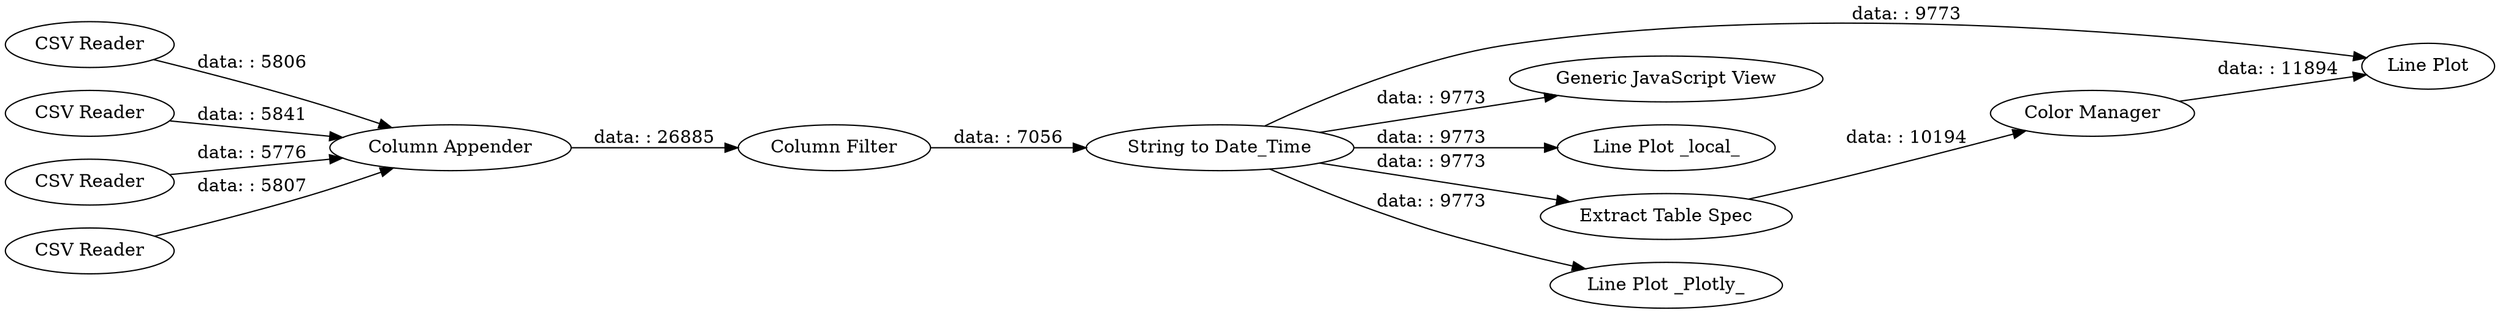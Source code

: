 digraph {
	"-3872764805620060108_18" [label="Line Plot"]
	"-3872764805620060108_20" [label="Color Manager"]
	"-3872764805620060108_22" [label="Generic JavaScript View"]
	"-3872764805620060108_21" [label="Line Plot _local_"]
	"-3872764805620060108_15" [label="Column Appender"]
	"-3872764805620060108_8" [label="CSV Reader"]
	"-3872764805620060108_10" [label="CSV Reader"]
	"-3872764805620060108_11" [label="CSV Reader"]
	"-3872764805620060108_19" [label="Extract Table Spec"]
	"-3872764805620060108_2" [label="Line Plot _Plotly_"]
	"-3872764805620060108_9" [label="CSV Reader"]
	"-3872764805620060108_17" [label="String to Date_Time"]
	"-3872764805620060108_16" [label="Column Filter"]
	"-3872764805620060108_9" -> "-3872764805620060108_15" [label="data: : 5807"]
	"-3872764805620060108_17" -> "-3872764805620060108_18" [label="data: : 9773"]
	"-3872764805620060108_8" -> "-3872764805620060108_15" [label="data: : 5806"]
	"-3872764805620060108_11" -> "-3872764805620060108_15" [label="data: : 5776"]
	"-3872764805620060108_17" -> "-3872764805620060108_22" [label="data: : 9773"]
	"-3872764805620060108_15" -> "-3872764805620060108_16" [label="data: : 26885"]
	"-3872764805620060108_17" -> "-3872764805620060108_2" [label="data: : 9773"]
	"-3872764805620060108_19" -> "-3872764805620060108_20" [label="data: : 10194"]
	"-3872764805620060108_16" -> "-3872764805620060108_17" [label="data: : 7056"]
	"-3872764805620060108_20" -> "-3872764805620060108_18" [label="data: : 11894"]
	"-3872764805620060108_10" -> "-3872764805620060108_15" [label="data: : 5841"]
	"-3872764805620060108_17" -> "-3872764805620060108_19" [label="data: : 9773"]
	"-3872764805620060108_17" -> "-3872764805620060108_21" [label="data: : 9773"]
	rankdir=LR
}
